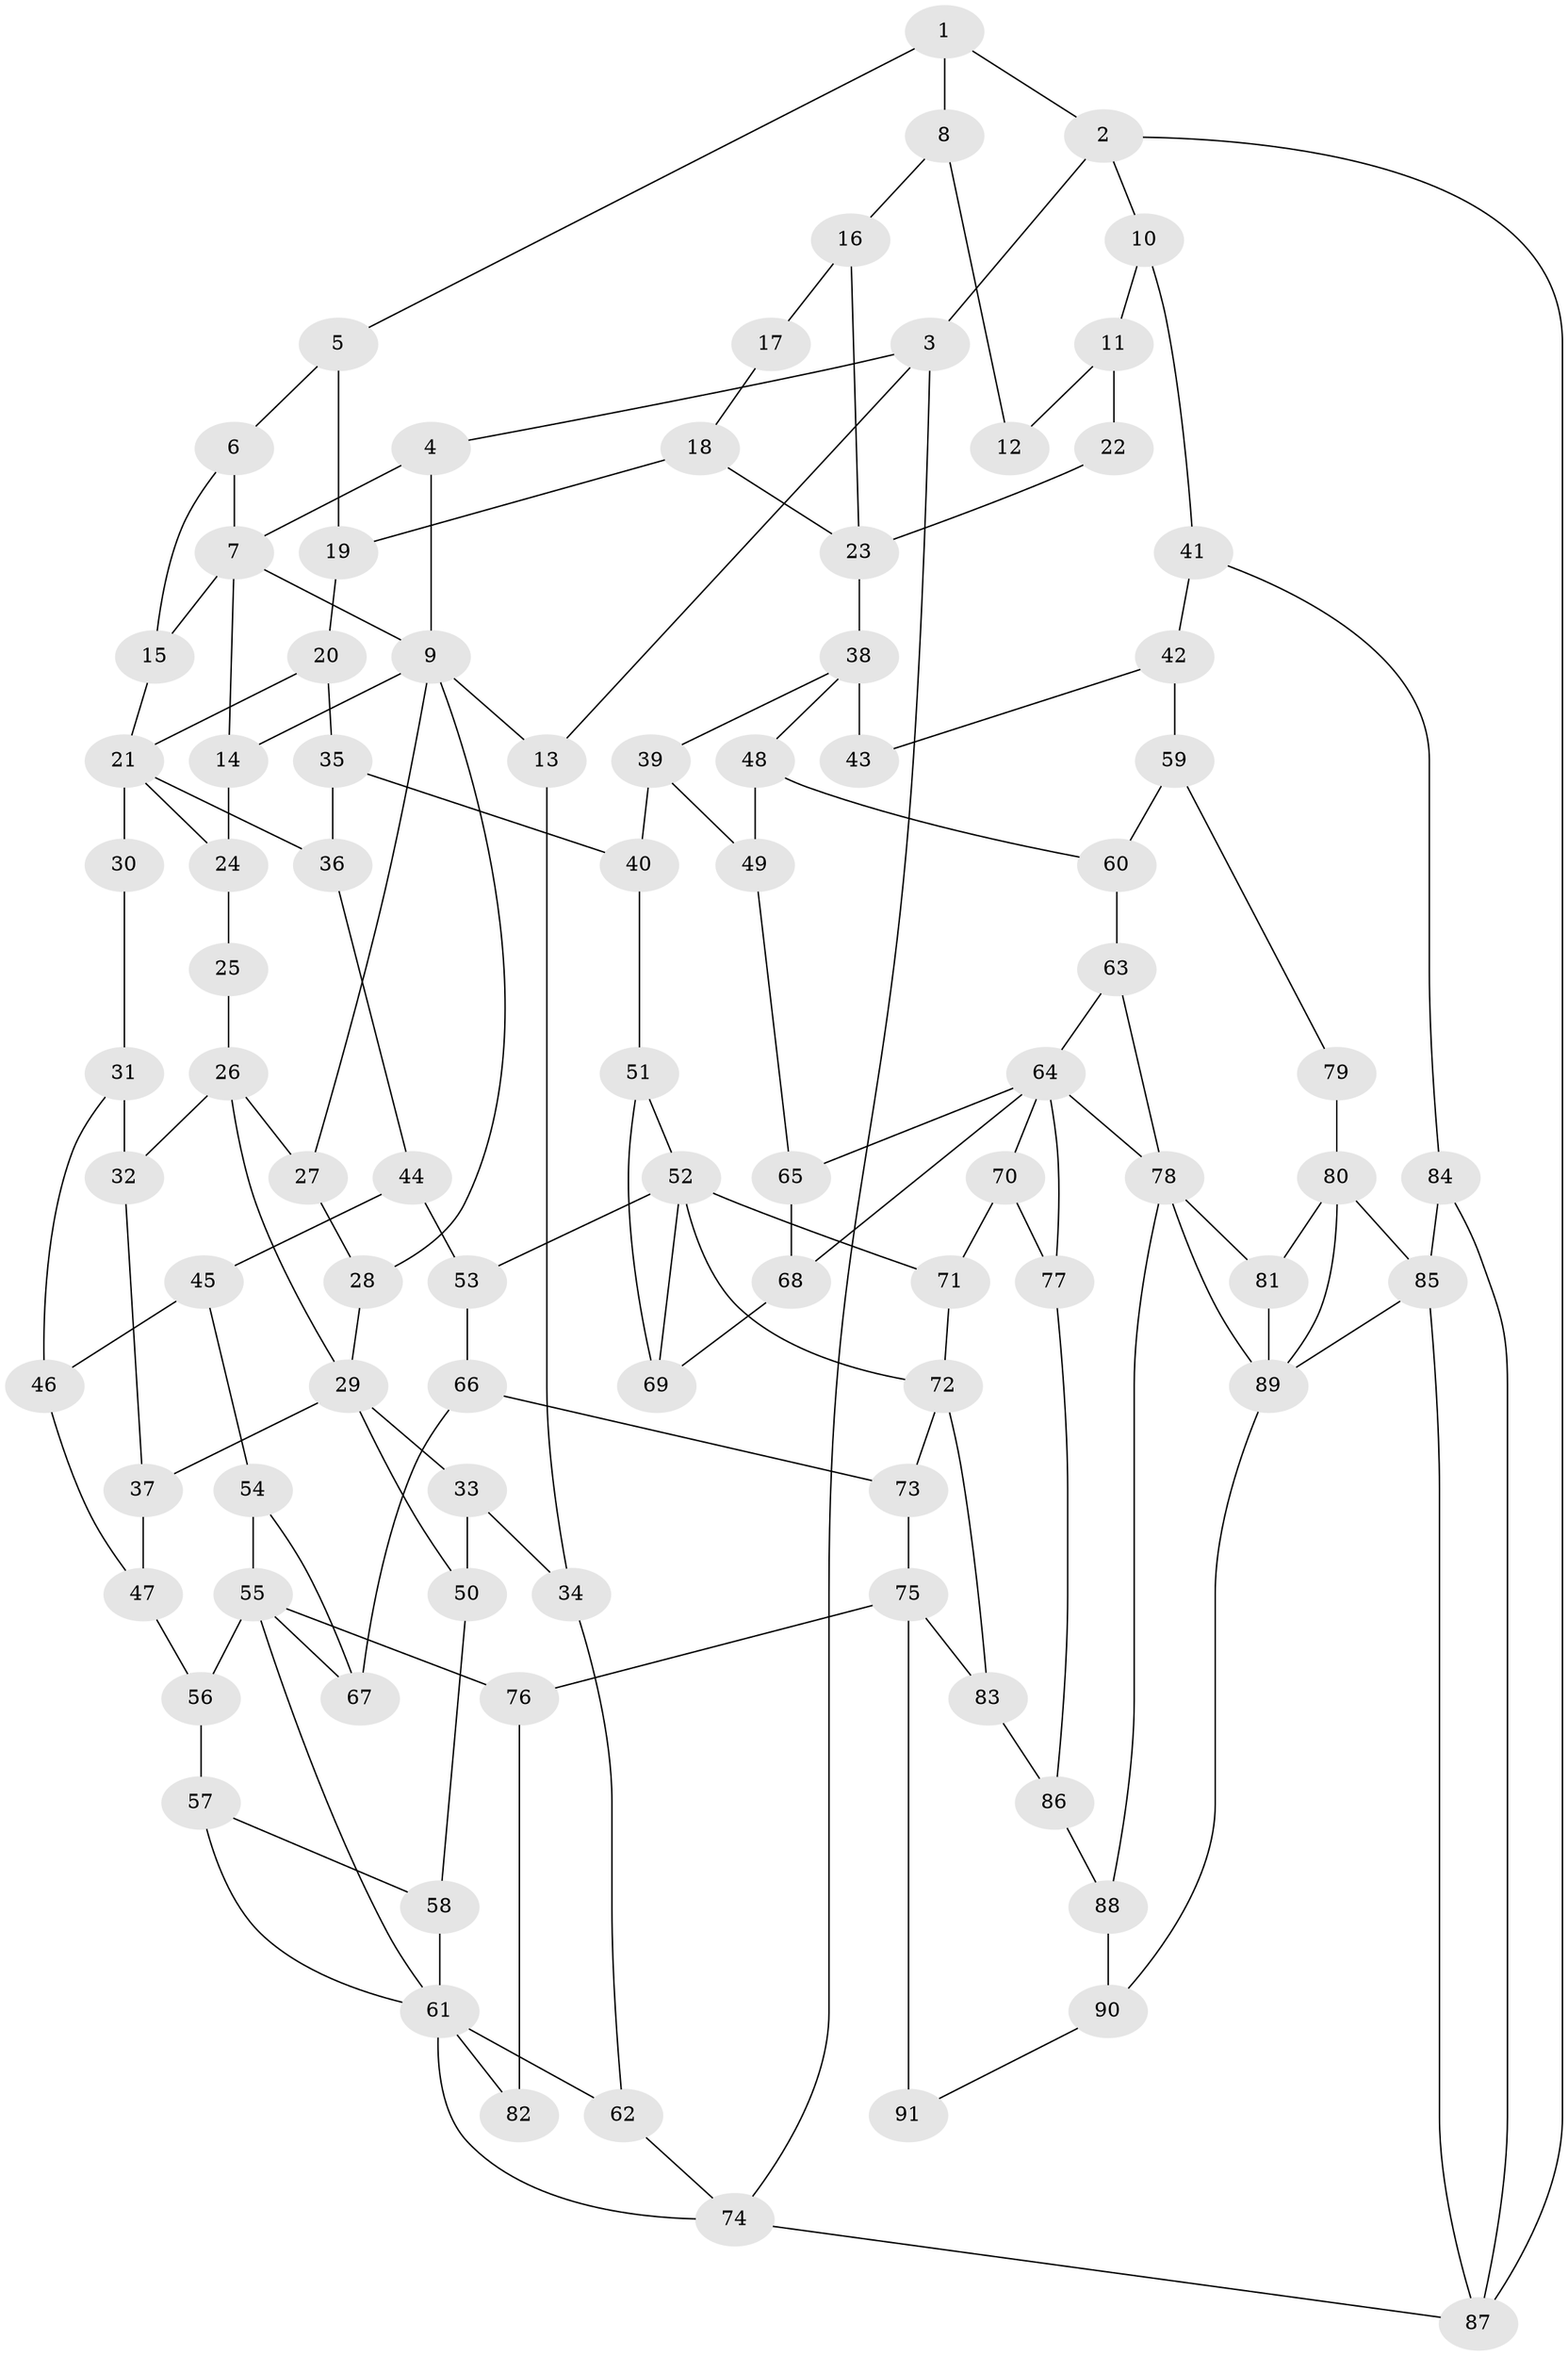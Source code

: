 // original degree distribution, {3: 0.013333333333333334, 4: 0.22, 6: 0.20666666666666667, 5: 0.56}
// Generated by graph-tools (version 1.1) at 2025/54/03/04/25 22:54:42]
// undirected, 91 vertices, 149 edges
graph export_dot {
  node [color=gray90,style=filled];
  1;
  2;
  3;
  4;
  5;
  6;
  7;
  8;
  9;
  10;
  11;
  12;
  13;
  14;
  15;
  16;
  17;
  18;
  19;
  20;
  21;
  22;
  23;
  24;
  25;
  26;
  27;
  28;
  29;
  30;
  31;
  32;
  33;
  34;
  35;
  36;
  37;
  38;
  39;
  40;
  41;
  42;
  43;
  44;
  45;
  46;
  47;
  48;
  49;
  50;
  51;
  52;
  53;
  54;
  55;
  56;
  57;
  58;
  59;
  60;
  61;
  62;
  63;
  64;
  65;
  66;
  67;
  68;
  69;
  70;
  71;
  72;
  73;
  74;
  75;
  76;
  77;
  78;
  79;
  80;
  81;
  82;
  83;
  84;
  85;
  86;
  87;
  88;
  89;
  90;
  91;
  1 -- 2 [weight=1.0];
  1 -- 5 [weight=1.0];
  1 -- 8 [weight=2.0];
  2 -- 3 [weight=1.0];
  2 -- 10 [weight=1.0];
  2 -- 87 [weight=1.0];
  3 -- 4 [weight=1.0];
  3 -- 13 [weight=1.0];
  3 -- 74 [weight=1.0];
  4 -- 7 [weight=1.0];
  4 -- 9 [weight=1.0];
  5 -- 6 [weight=1.0];
  5 -- 19 [weight=1.0];
  6 -- 7 [weight=1.0];
  6 -- 15 [weight=1.0];
  7 -- 9 [weight=1.0];
  7 -- 14 [weight=2.0];
  7 -- 15 [weight=1.0];
  8 -- 12 [weight=2.0];
  8 -- 16 [weight=2.0];
  9 -- 13 [weight=1.0];
  9 -- 14 [weight=1.0];
  9 -- 27 [weight=1.0];
  9 -- 28 [weight=1.0];
  10 -- 11 [weight=1.0];
  10 -- 41 [weight=1.0];
  11 -- 12 [weight=1.0];
  11 -- 22 [weight=1.0];
  13 -- 34 [weight=1.0];
  14 -- 24 [weight=1.0];
  15 -- 21 [weight=1.0];
  16 -- 17 [weight=2.0];
  16 -- 23 [weight=1.0];
  17 -- 18 [weight=1.0];
  18 -- 19 [weight=1.0];
  18 -- 23 [weight=1.0];
  19 -- 20 [weight=1.0];
  20 -- 21 [weight=1.0];
  20 -- 35 [weight=1.0];
  21 -- 24 [weight=1.0];
  21 -- 30 [weight=2.0];
  21 -- 36 [weight=1.0];
  22 -- 23 [weight=2.0];
  23 -- 38 [weight=2.0];
  24 -- 25 [weight=1.0];
  25 -- 26 [weight=2.0];
  26 -- 27 [weight=1.0];
  26 -- 29 [weight=1.0];
  26 -- 32 [weight=1.0];
  27 -- 28 [weight=1.0];
  28 -- 29 [weight=2.0];
  29 -- 33 [weight=1.0];
  29 -- 37 [weight=1.0];
  29 -- 50 [weight=1.0];
  30 -- 31 [weight=1.0];
  31 -- 32 [weight=1.0];
  31 -- 46 [weight=1.0];
  32 -- 37 [weight=1.0];
  33 -- 34 [weight=1.0];
  33 -- 50 [weight=1.0];
  34 -- 62 [weight=1.0];
  35 -- 36 [weight=1.0];
  35 -- 40 [weight=1.0];
  36 -- 44 [weight=1.0];
  37 -- 47 [weight=1.0];
  38 -- 39 [weight=1.0];
  38 -- 43 [weight=2.0];
  38 -- 48 [weight=1.0];
  39 -- 40 [weight=1.0];
  39 -- 49 [weight=1.0];
  40 -- 51 [weight=1.0];
  41 -- 42 [weight=1.0];
  41 -- 84 [weight=1.0];
  42 -- 43 [weight=1.0];
  42 -- 59 [weight=1.0];
  44 -- 45 [weight=1.0];
  44 -- 53 [weight=1.0];
  45 -- 46 [weight=1.0];
  45 -- 54 [weight=1.0];
  46 -- 47 [weight=1.0];
  47 -- 56 [weight=1.0];
  48 -- 49 [weight=1.0];
  48 -- 60 [weight=1.0];
  49 -- 65 [weight=1.0];
  50 -- 58 [weight=1.0];
  51 -- 52 [weight=1.0];
  51 -- 69 [weight=1.0];
  52 -- 53 [weight=1.0];
  52 -- 69 [weight=1.0];
  52 -- 71 [weight=1.0];
  52 -- 72 [weight=1.0];
  53 -- 66 [weight=1.0];
  54 -- 55 [weight=1.0];
  54 -- 67 [weight=1.0];
  55 -- 56 [weight=1.0];
  55 -- 61 [weight=1.0];
  55 -- 67 [weight=1.0];
  55 -- 76 [weight=2.0];
  56 -- 57 [weight=1.0];
  57 -- 58 [weight=1.0];
  57 -- 61 [weight=1.0];
  58 -- 61 [weight=1.0];
  59 -- 60 [weight=1.0];
  59 -- 79 [weight=1.0];
  60 -- 63 [weight=1.0];
  61 -- 62 [weight=1.0];
  61 -- 74 [weight=1.0];
  61 -- 82 [weight=1.0];
  62 -- 74 [weight=1.0];
  63 -- 64 [weight=1.0];
  63 -- 78 [weight=1.0];
  64 -- 65 [weight=1.0];
  64 -- 68 [weight=1.0];
  64 -- 70 [weight=1.0];
  64 -- 77 [weight=1.0];
  64 -- 78 [weight=1.0];
  65 -- 68 [weight=1.0];
  66 -- 67 [weight=1.0];
  66 -- 73 [weight=1.0];
  68 -- 69 [weight=1.0];
  70 -- 71 [weight=1.0];
  70 -- 77 [weight=1.0];
  71 -- 72 [weight=1.0];
  72 -- 73 [weight=1.0];
  72 -- 83 [weight=1.0];
  73 -- 75 [weight=1.0];
  74 -- 87 [weight=1.0];
  75 -- 76 [weight=2.0];
  75 -- 83 [weight=1.0];
  75 -- 91 [weight=2.0];
  76 -- 82 [weight=2.0];
  77 -- 86 [weight=1.0];
  78 -- 81 [weight=1.0];
  78 -- 88 [weight=1.0];
  78 -- 89 [weight=1.0];
  79 -- 80 [weight=2.0];
  80 -- 81 [weight=1.0];
  80 -- 85 [weight=2.0];
  80 -- 89 [weight=1.0];
  81 -- 89 [weight=1.0];
  83 -- 86 [weight=1.0];
  84 -- 85 [weight=1.0];
  84 -- 87 [weight=1.0];
  85 -- 87 [weight=1.0];
  85 -- 89 [weight=1.0];
  86 -- 88 [weight=1.0];
  88 -- 90 [weight=1.0];
  89 -- 90 [weight=1.0];
  90 -- 91 [weight=1.0];
}
